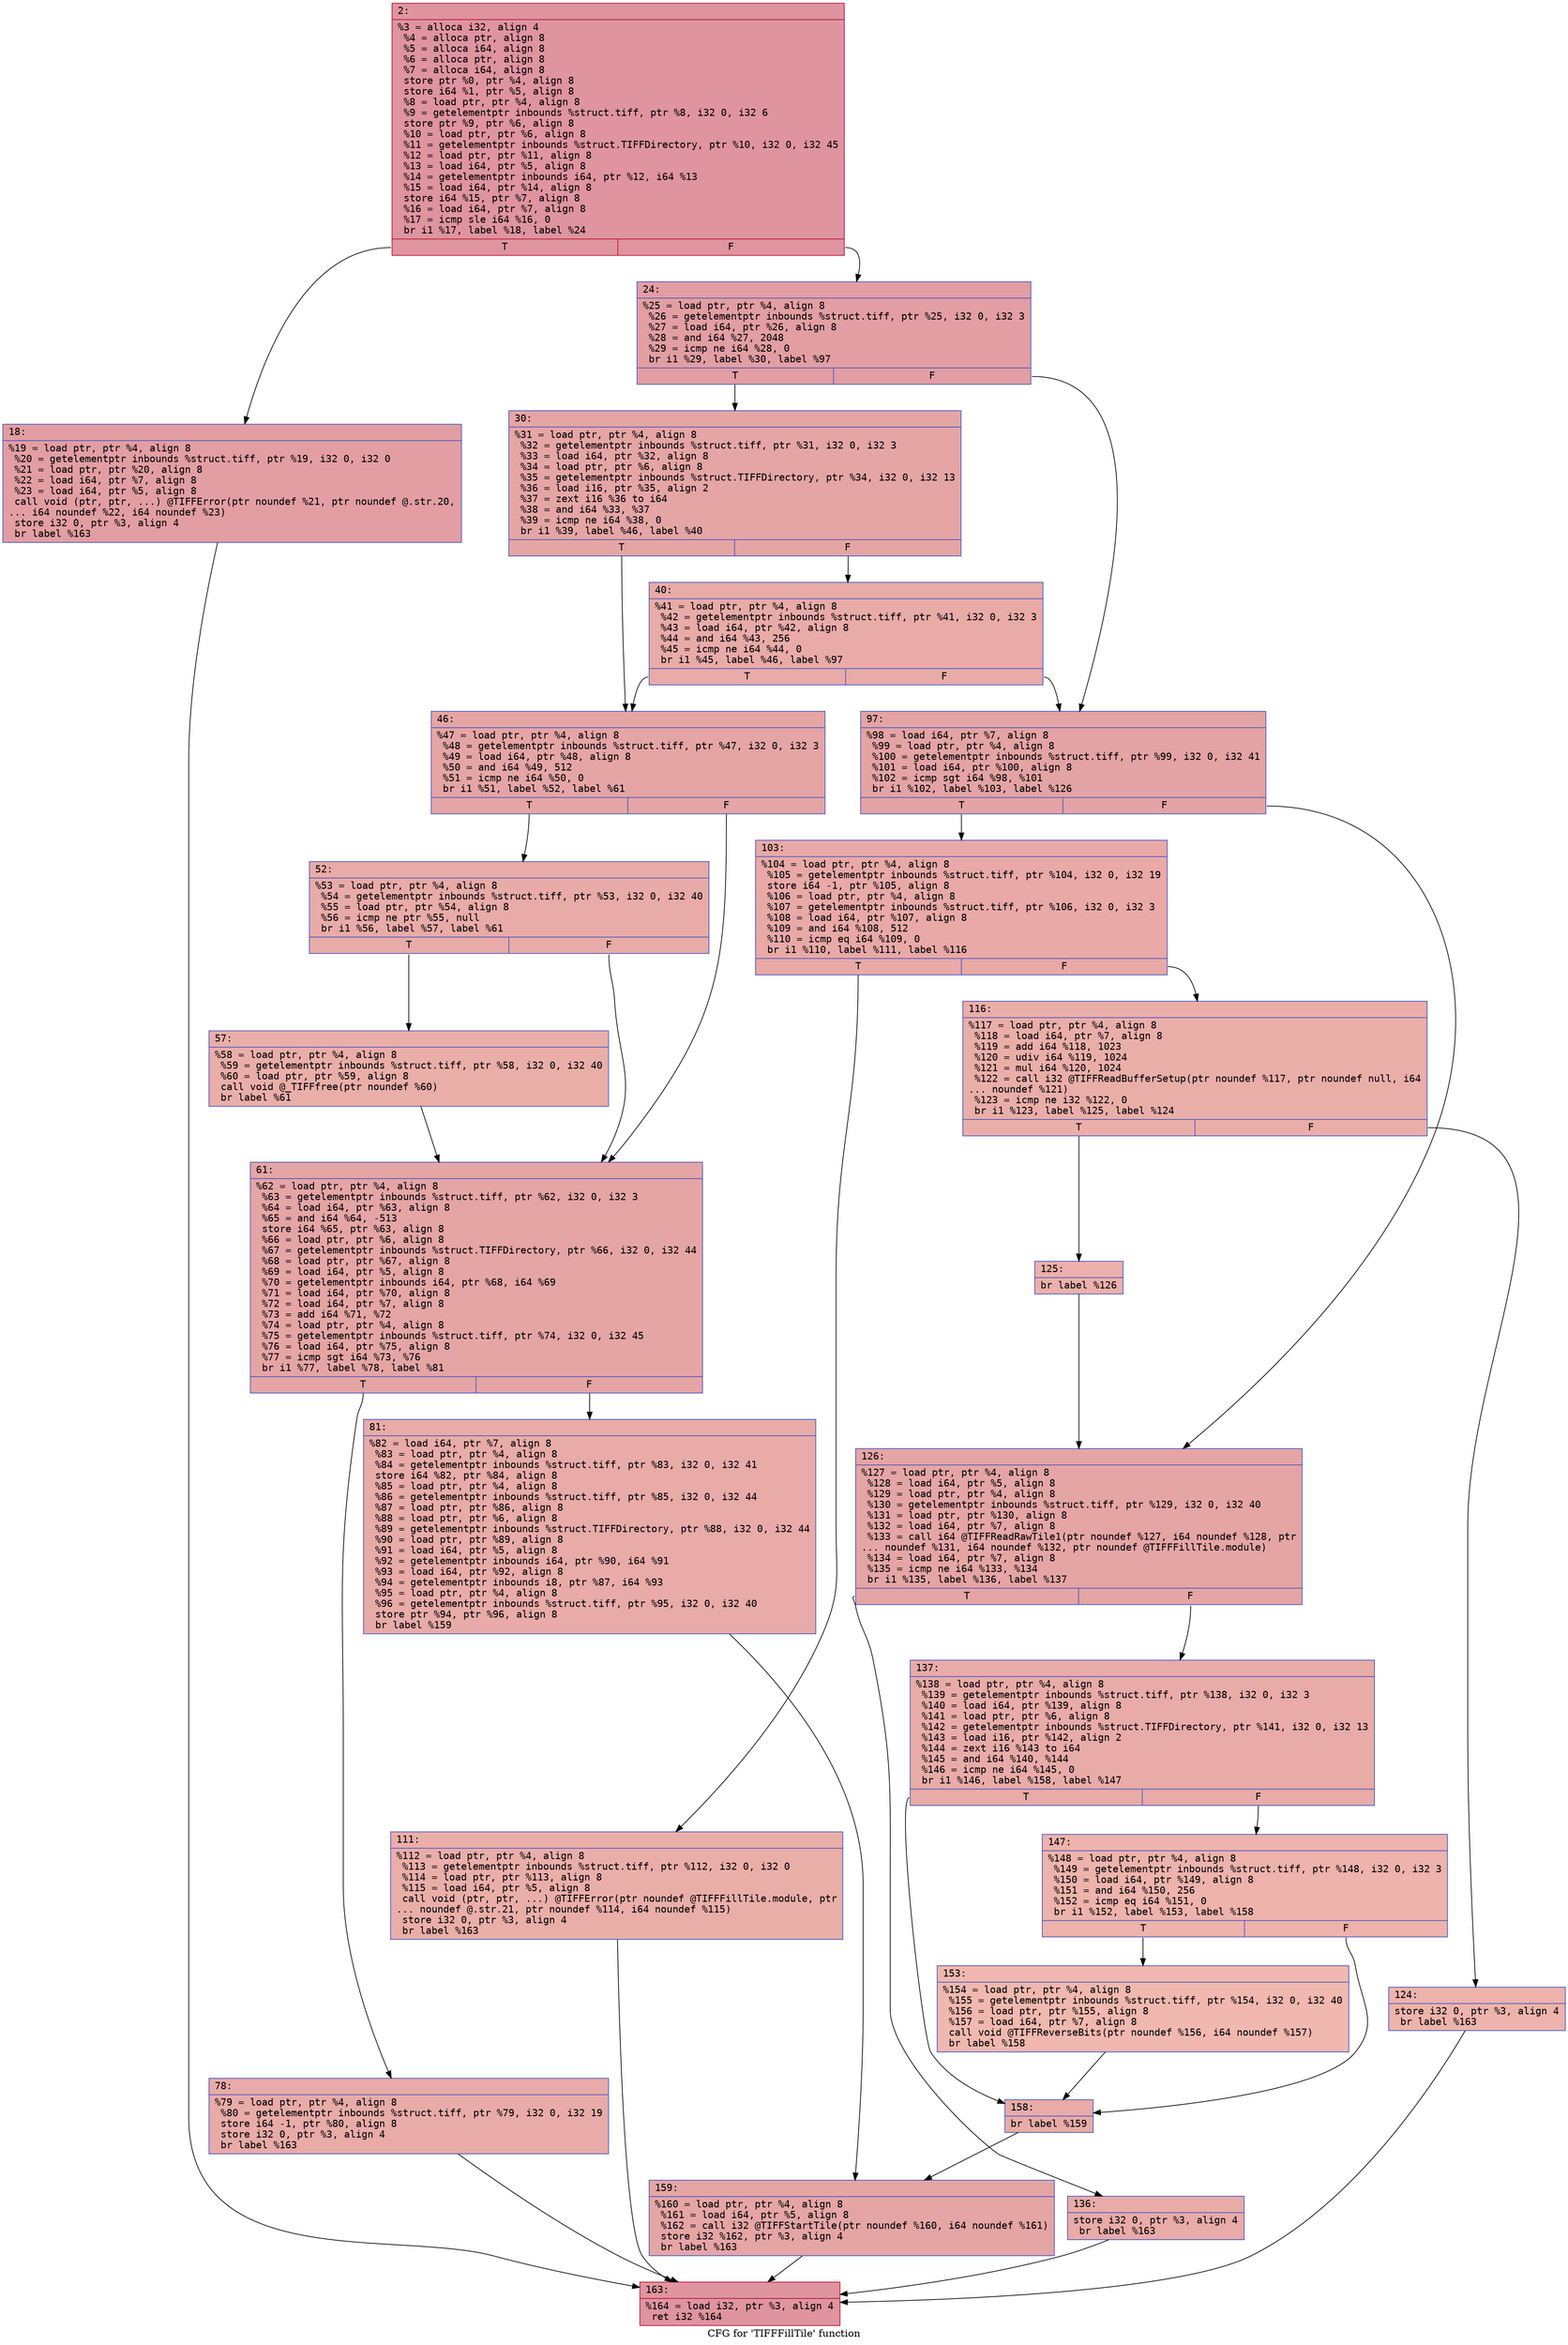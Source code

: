 digraph "CFG for 'TIFFFillTile' function" {
	label="CFG for 'TIFFFillTile' function";

	Node0x600002f0a9e0 [shape=record,color="#b70d28ff", style=filled, fillcolor="#b70d2870" fontname="Courier",label="{2:\l|  %3 = alloca i32, align 4\l  %4 = alloca ptr, align 8\l  %5 = alloca i64, align 8\l  %6 = alloca ptr, align 8\l  %7 = alloca i64, align 8\l  store ptr %0, ptr %4, align 8\l  store i64 %1, ptr %5, align 8\l  %8 = load ptr, ptr %4, align 8\l  %9 = getelementptr inbounds %struct.tiff, ptr %8, i32 0, i32 6\l  store ptr %9, ptr %6, align 8\l  %10 = load ptr, ptr %6, align 8\l  %11 = getelementptr inbounds %struct.TIFFDirectory, ptr %10, i32 0, i32 45\l  %12 = load ptr, ptr %11, align 8\l  %13 = load i64, ptr %5, align 8\l  %14 = getelementptr inbounds i64, ptr %12, i64 %13\l  %15 = load i64, ptr %14, align 8\l  store i64 %15, ptr %7, align 8\l  %16 = load i64, ptr %7, align 8\l  %17 = icmp sle i64 %16, 0\l  br i1 %17, label %18, label %24\l|{<s0>T|<s1>F}}"];
	Node0x600002f0a9e0:s0 -> Node0x600002f0aa30[tooltip="2 -> 18\nProbability 50.00%" ];
	Node0x600002f0a9e0:s1 -> Node0x600002f0aa80[tooltip="2 -> 24\nProbability 50.00%" ];
	Node0x600002f0aa30 [shape=record,color="#3d50c3ff", style=filled, fillcolor="#be242e70" fontname="Courier",label="{18:\l|  %19 = load ptr, ptr %4, align 8\l  %20 = getelementptr inbounds %struct.tiff, ptr %19, i32 0, i32 0\l  %21 = load ptr, ptr %20, align 8\l  %22 = load i64, ptr %7, align 8\l  %23 = load i64, ptr %5, align 8\l  call void (ptr, ptr, ...) @TIFFError(ptr noundef %21, ptr noundef @.str.20,\l... i64 noundef %22, i64 noundef %23)\l  store i32 0, ptr %3, align 4\l  br label %163\l}"];
	Node0x600002f0aa30 -> Node0x600002f0b160[tooltip="18 -> 163\nProbability 100.00%" ];
	Node0x600002f0aa80 [shape=record,color="#3d50c3ff", style=filled, fillcolor="#be242e70" fontname="Courier",label="{24:\l|  %25 = load ptr, ptr %4, align 8\l  %26 = getelementptr inbounds %struct.tiff, ptr %25, i32 0, i32 3\l  %27 = load i64, ptr %26, align 8\l  %28 = and i64 %27, 2048\l  %29 = icmp ne i64 %28, 0\l  br i1 %29, label %30, label %97\l|{<s0>T|<s1>F}}"];
	Node0x600002f0aa80:s0 -> Node0x600002f0aad0[tooltip="24 -> 30\nProbability 50.00%" ];
	Node0x600002f0aa80:s1 -> Node0x600002f0ad50[tooltip="24 -> 97\nProbability 50.00%" ];
	Node0x600002f0aad0 [shape=record,color="#3d50c3ff", style=filled, fillcolor="#c5333470" fontname="Courier",label="{30:\l|  %31 = load ptr, ptr %4, align 8\l  %32 = getelementptr inbounds %struct.tiff, ptr %31, i32 0, i32 3\l  %33 = load i64, ptr %32, align 8\l  %34 = load ptr, ptr %6, align 8\l  %35 = getelementptr inbounds %struct.TIFFDirectory, ptr %34, i32 0, i32 13\l  %36 = load i16, ptr %35, align 2\l  %37 = zext i16 %36 to i64\l  %38 = and i64 %33, %37\l  %39 = icmp ne i64 %38, 0\l  br i1 %39, label %46, label %40\l|{<s0>T|<s1>F}}"];
	Node0x600002f0aad0:s0 -> Node0x600002f0ab70[tooltip="30 -> 46\nProbability 62.50%" ];
	Node0x600002f0aad0:s1 -> Node0x600002f0ab20[tooltip="30 -> 40\nProbability 37.50%" ];
	Node0x600002f0ab20 [shape=record,color="#3d50c3ff", style=filled, fillcolor="#cc403a70" fontname="Courier",label="{40:\l|  %41 = load ptr, ptr %4, align 8\l  %42 = getelementptr inbounds %struct.tiff, ptr %41, i32 0, i32 3\l  %43 = load i64, ptr %42, align 8\l  %44 = and i64 %43, 256\l  %45 = icmp ne i64 %44, 0\l  br i1 %45, label %46, label %97\l|{<s0>T|<s1>F}}"];
	Node0x600002f0ab20:s0 -> Node0x600002f0ab70[tooltip="40 -> 46\nProbability 50.00%" ];
	Node0x600002f0ab20:s1 -> Node0x600002f0ad50[tooltip="40 -> 97\nProbability 50.00%" ];
	Node0x600002f0ab70 [shape=record,color="#3d50c3ff", style=filled, fillcolor="#c5333470" fontname="Courier",label="{46:\l|  %47 = load ptr, ptr %4, align 8\l  %48 = getelementptr inbounds %struct.tiff, ptr %47, i32 0, i32 3\l  %49 = load i64, ptr %48, align 8\l  %50 = and i64 %49, 512\l  %51 = icmp ne i64 %50, 0\l  br i1 %51, label %52, label %61\l|{<s0>T|<s1>F}}"];
	Node0x600002f0ab70:s0 -> Node0x600002f0abc0[tooltip="46 -> 52\nProbability 50.00%" ];
	Node0x600002f0ab70:s1 -> Node0x600002f0ac60[tooltip="46 -> 61\nProbability 50.00%" ];
	Node0x600002f0abc0 [shape=record,color="#3d50c3ff", style=filled, fillcolor="#cc403a70" fontname="Courier",label="{52:\l|  %53 = load ptr, ptr %4, align 8\l  %54 = getelementptr inbounds %struct.tiff, ptr %53, i32 0, i32 40\l  %55 = load ptr, ptr %54, align 8\l  %56 = icmp ne ptr %55, null\l  br i1 %56, label %57, label %61\l|{<s0>T|<s1>F}}"];
	Node0x600002f0abc0:s0 -> Node0x600002f0ac10[tooltip="52 -> 57\nProbability 62.50%" ];
	Node0x600002f0abc0:s1 -> Node0x600002f0ac60[tooltip="52 -> 61\nProbability 37.50%" ];
	Node0x600002f0ac10 [shape=record,color="#3d50c3ff", style=filled, fillcolor="#d0473d70" fontname="Courier",label="{57:\l|  %58 = load ptr, ptr %4, align 8\l  %59 = getelementptr inbounds %struct.tiff, ptr %58, i32 0, i32 40\l  %60 = load ptr, ptr %59, align 8\l  call void @_TIFFfree(ptr noundef %60)\l  br label %61\l}"];
	Node0x600002f0ac10 -> Node0x600002f0ac60[tooltip="57 -> 61\nProbability 100.00%" ];
	Node0x600002f0ac60 [shape=record,color="#3d50c3ff", style=filled, fillcolor="#c5333470" fontname="Courier",label="{61:\l|  %62 = load ptr, ptr %4, align 8\l  %63 = getelementptr inbounds %struct.tiff, ptr %62, i32 0, i32 3\l  %64 = load i64, ptr %63, align 8\l  %65 = and i64 %64, -513\l  store i64 %65, ptr %63, align 8\l  %66 = load ptr, ptr %6, align 8\l  %67 = getelementptr inbounds %struct.TIFFDirectory, ptr %66, i32 0, i32 44\l  %68 = load ptr, ptr %67, align 8\l  %69 = load i64, ptr %5, align 8\l  %70 = getelementptr inbounds i64, ptr %68, i64 %69\l  %71 = load i64, ptr %70, align 8\l  %72 = load i64, ptr %7, align 8\l  %73 = add i64 %71, %72\l  %74 = load ptr, ptr %4, align 8\l  %75 = getelementptr inbounds %struct.tiff, ptr %74, i32 0, i32 45\l  %76 = load i64, ptr %75, align 8\l  %77 = icmp sgt i64 %73, %76\l  br i1 %77, label %78, label %81\l|{<s0>T|<s1>F}}"];
	Node0x600002f0ac60:s0 -> Node0x600002f0acb0[tooltip="61 -> 78\nProbability 50.00%" ];
	Node0x600002f0ac60:s1 -> Node0x600002f0ad00[tooltip="61 -> 81\nProbability 50.00%" ];
	Node0x600002f0acb0 [shape=record,color="#3d50c3ff", style=filled, fillcolor="#cc403a70" fontname="Courier",label="{78:\l|  %79 = load ptr, ptr %4, align 8\l  %80 = getelementptr inbounds %struct.tiff, ptr %79, i32 0, i32 19\l  store i64 -1, ptr %80, align 8\l  store i32 0, ptr %3, align 4\l  br label %163\l}"];
	Node0x600002f0acb0 -> Node0x600002f0b160[tooltip="78 -> 163\nProbability 100.00%" ];
	Node0x600002f0ad00 [shape=record,color="#3d50c3ff", style=filled, fillcolor="#cc403a70" fontname="Courier",label="{81:\l|  %82 = load i64, ptr %7, align 8\l  %83 = load ptr, ptr %4, align 8\l  %84 = getelementptr inbounds %struct.tiff, ptr %83, i32 0, i32 41\l  store i64 %82, ptr %84, align 8\l  %85 = load ptr, ptr %4, align 8\l  %86 = getelementptr inbounds %struct.tiff, ptr %85, i32 0, i32 44\l  %87 = load ptr, ptr %86, align 8\l  %88 = load ptr, ptr %6, align 8\l  %89 = getelementptr inbounds %struct.TIFFDirectory, ptr %88, i32 0, i32 44\l  %90 = load ptr, ptr %89, align 8\l  %91 = load i64, ptr %5, align 8\l  %92 = getelementptr inbounds i64, ptr %90, i64 %91\l  %93 = load i64, ptr %92, align 8\l  %94 = getelementptr inbounds i8, ptr %87, i64 %93\l  %95 = load ptr, ptr %4, align 8\l  %96 = getelementptr inbounds %struct.tiff, ptr %95, i32 0, i32 40\l  store ptr %94, ptr %96, align 8\l  br label %159\l}"];
	Node0x600002f0ad00 -> Node0x600002f0b110[tooltip="81 -> 159\nProbability 100.00%" ];
	Node0x600002f0ad50 [shape=record,color="#3d50c3ff", style=filled, fillcolor="#c32e3170" fontname="Courier",label="{97:\l|  %98 = load i64, ptr %7, align 8\l  %99 = load ptr, ptr %4, align 8\l  %100 = getelementptr inbounds %struct.tiff, ptr %99, i32 0, i32 41\l  %101 = load i64, ptr %100, align 8\l  %102 = icmp sgt i64 %98, %101\l  br i1 %102, label %103, label %126\l|{<s0>T|<s1>F}}"];
	Node0x600002f0ad50:s0 -> Node0x600002f0ada0[tooltip="97 -> 103\nProbability 50.00%" ];
	Node0x600002f0ad50:s1 -> Node0x600002f0af30[tooltip="97 -> 126\nProbability 50.00%" ];
	Node0x600002f0ada0 [shape=record,color="#3d50c3ff", style=filled, fillcolor="#ca3b3770" fontname="Courier",label="{103:\l|  %104 = load ptr, ptr %4, align 8\l  %105 = getelementptr inbounds %struct.tiff, ptr %104, i32 0, i32 19\l  store i64 -1, ptr %105, align 8\l  %106 = load ptr, ptr %4, align 8\l  %107 = getelementptr inbounds %struct.tiff, ptr %106, i32 0, i32 3\l  %108 = load i64, ptr %107, align 8\l  %109 = and i64 %108, 512\l  %110 = icmp eq i64 %109, 0\l  br i1 %110, label %111, label %116\l|{<s0>T|<s1>F}}"];
	Node0x600002f0ada0:s0 -> Node0x600002f0adf0[tooltip="103 -> 111\nProbability 50.00%" ];
	Node0x600002f0ada0:s1 -> Node0x600002f0ae40[tooltip="103 -> 116\nProbability 50.00%" ];
	Node0x600002f0adf0 [shape=record,color="#3d50c3ff", style=filled, fillcolor="#d0473d70" fontname="Courier",label="{111:\l|  %112 = load ptr, ptr %4, align 8\l  %113 = getelementptr inbounds %struct.tiff, ptr %112, i32 0, i32 0\l  %114 = load ptr, ptr %113, align 8\l  %115 = load i64, ptr %5, align 8\l  call void (ptr, ptr, ...) @TIFFError(ptr noundef @TIFFFillTile.module, ptr\l... noundef @.str.21, ptr noundef %114, i64 noundef %115)\l  store i32 0, ptr %3, align 4\l  br label %163\l}"];
	Node0x600002f0adf0 -> Node0x600002f0b160[tooltip="111 -> 163\nProbability 100.00%" ];
	Node0x600002f0ae40 [shape=record,color="#3d50c3ff", style=filled, fillcolor="#d0473d70" fontname="Courier",label="{116:\l|  %117 = load ptr, ptr %4, align 8\l  %118 = load i64, ptr %7, align 8\l  %119 = add i64 %118, 1023\l  %120 = udiv i64 %119, 1024\l  %121 = mul i64 %120, 1024\l  %122 = call i32 @TIFFReadBufferSetup(ptr noundef %117, ptr noundef null, i64\l... noundef %121)\l  %123 = icmp ne i32 %122, 0\l  br i1 %123, label %125, label %124\l|{<s0>T|<s1>F}}"];
	Node0x600002f0ae40:s0 -> Node0x600002f0aee0[tooltip="116 -> 125\nProbability 62.50%" ];
	Node0x600002f0ae40:s1 -> Node0x600002f0ae90[tooltip="116 -> 124\nProbability 37.50%" ];
	Node0x600002f0ae90 [shape=record,color="#3d50c3ff", style=filled, fillcolor="#d6524470" fontname="Courier",label="{124:\l|  store i32 0, ptr %3, align 4\l  br label %163\l}"];
	Node0x600002f0ae90 -> Node0x600002f0b160[tooltip="124 -> 163\nProbability 100.00%" ];
	Node0x600002f0aee0 [shape=record,color="#3d50c3ff", style=filled, fillcolor="#d24b4070" fontname="Courier",label="{125:\l|  br label %126\l}"];
	Node0x600002f0aee0 -> Node0x600002f0af30[tooltip="125 -> 126\nProbability 100.00%" ];
	Node0x600002f0af30 [shape=record,color="#3d50c3ff", style=filled, fillcolor="#c5333470" fontname="Courier",label="{126:\l|  %127 = load ptr, ptr %4, align 8\l  %128 = load i64, ptr %5, align 8\l  %129 = load ptr, ptr %4, align 8\l  %130 = getelementptr inbounds %struct.tiff, ptr %129, i32 0, i32 40\l  %131 = load ptr, ptr %130, align 8\l  %132 = load i64, ptr %7, align 8\l  %133 = call i64 @TIFFReadRawTile1(ptr noundef %127, i64 noundef %128, ptr\l... noundef %131, i64 noundef %132, ptr noundef @TIFFFillTile.module)\l  %134 = load i64, ptr %7, align 8\l  %135 = icmp ne i64 %133, %134\l  br i1 %135, label %136, label %137\l|{<s0>T|<s1>F}}"];
	Node0x600002f0af30:s0 -> Node0x600002f0af80[tooltip="126 -> 136\nProbability 50.00%" ];
	Node0x600002f0af30:s1 -> Node0x600002f0afd0[tooltip="126 -> 137\nProbability 50.00%" ];
	Node0x600002f0af80 [shape=record,color="#3d50c3ff", style=filled, fillcolor="#cc403a70" fontname="Courier",label="{136:\l|  store i32 0, ptr %3, align 4\l  br label %163\l}"];
	Node0x600002f0af80 -> Node0x600002f0b160[tooltip="136 -> 163\nProbability 100.00%" ];
	Node0x600002f0afd0 [shape=record,color="#3d50c3ff", style=filled, fillcolor="#cc403a70" fontname="Courier",label="{137:\l|  %138 = load ptr, ptr %4, align 8\l  %139 = getelementptr inbounds %struct.tiff, ptr %138, i32 0, i32 3\l  %140 = load i64, ptr %139, align 8\l  %141 = load ptr, ptr %6, align 8\l  %142 = getelementptr inbounds %struct.TIFFDirectory, ptr %141, i32 0, i32 13\l  %143 = load i16, ptr %142, align 2\l  %144 = zext i16 %143 to i64\l  %145 = and i64 %140, %144\l  %146 = icmp ne i64 %145, 0\l  br i1 %146, label %158, label %147\l|{<s0>T|<s1>F}}"];
	Node0x600002f0afd0:s0 -> Node0x600002f0b0c0[tooltip="137 -> 158\nProbability 62.50%" ];
	Node0x600002f0afd0:s1 -> Node0x600002f0b020[tooltip="137 -> 147\nProbability 37.50%" ];
	Node0x600002f0b020 [shape=record,color="#3d50c3ff", style=filled, fillcolor="#d6524470" fontname="Courier",label="{147:\l|  %148 = load ptr, ptr %4, align 8\l  %149 = getelementptr inbounds %struct.tiff, ptr %148, i32 0, i32 3\l  %150 = load i64, ptr %149, align 8\l  %151 = and i64 %150, 256\l  %152 = icmp eq i64 %151, 0\l  br i1 %152, label %153, label %158\l|{<s0>T|<s1>F}}"];
	Node0x600002f0b020:s0 -> Node0x600002f0b070[tooltip="147 -> 153\nProbability 50.00%" ];
	Node0x600002f0b020:s1 -> Node0x600002f0b0c0[tooltip="147 -> 158\nProbability 50.00%" ];
	Node0x600002f0b070 [shape=record,color="#3d50c3ff", style=filled, fillcolor="#dc5d4a70" fontname="Courier",label="{153:\l|  %154 = load ptr, ptr %4, align 8\l  %155 = getelementptr inbounds %struct.tiff, ptr %154, i32 0, i32 40\l  %156 = load ptr, ptr %155, align 8\l  %157 = load i64, ptr %7, align 8\l  call void @TIFFReverseBits(ptr noundef %156, i64 noundef %157)\l  br label %158\l}"];
	Node0x600002f0b070 -> Node0x600002f0b0c0[tooltip="153 -> 158\nProbability 100.00%" ];
	Node0x600002f0b0c0 [shape=record,color="#3d50c3ff", style=filled, fillcolor="#cc403a70" fontname="Courier",label="{158:\l|  br label %159\l}"];
	Node0x600002f0b0c0 -> Node0x600002f0b110[tooltip="158 -> 159\nProbability 100.00%" ];
	Node0x600002f0b110 [shape=record,color="#3d50c3ff", style=filled, fillcolor="#c5333470" fontname="Courier",label="{159:\l|  %160 = load ptr, ptr %4, align 8\l  %161 = load i64, ptr %5, align 8\l  %162 = call i32 @TIFFStartTile(ptr noundef %160, i64 noundef %161)\l  store i32 %162, ptr %3, align 4\l  br label %163\l}"];
	Node0x600002f0b110 -> Node0x600002f0b160[tooltip="159 -> 163\nProbability 100.00%" ];
	Node0x600002f0b160 [shape=record,color="#b70d28ff", style=filled, fillcolor="#b70d2870" fontname="Courier",label="{163:\l|  %164 = load i32, ptr %3, align 4\l  ret i32 %164\l}"];
}
